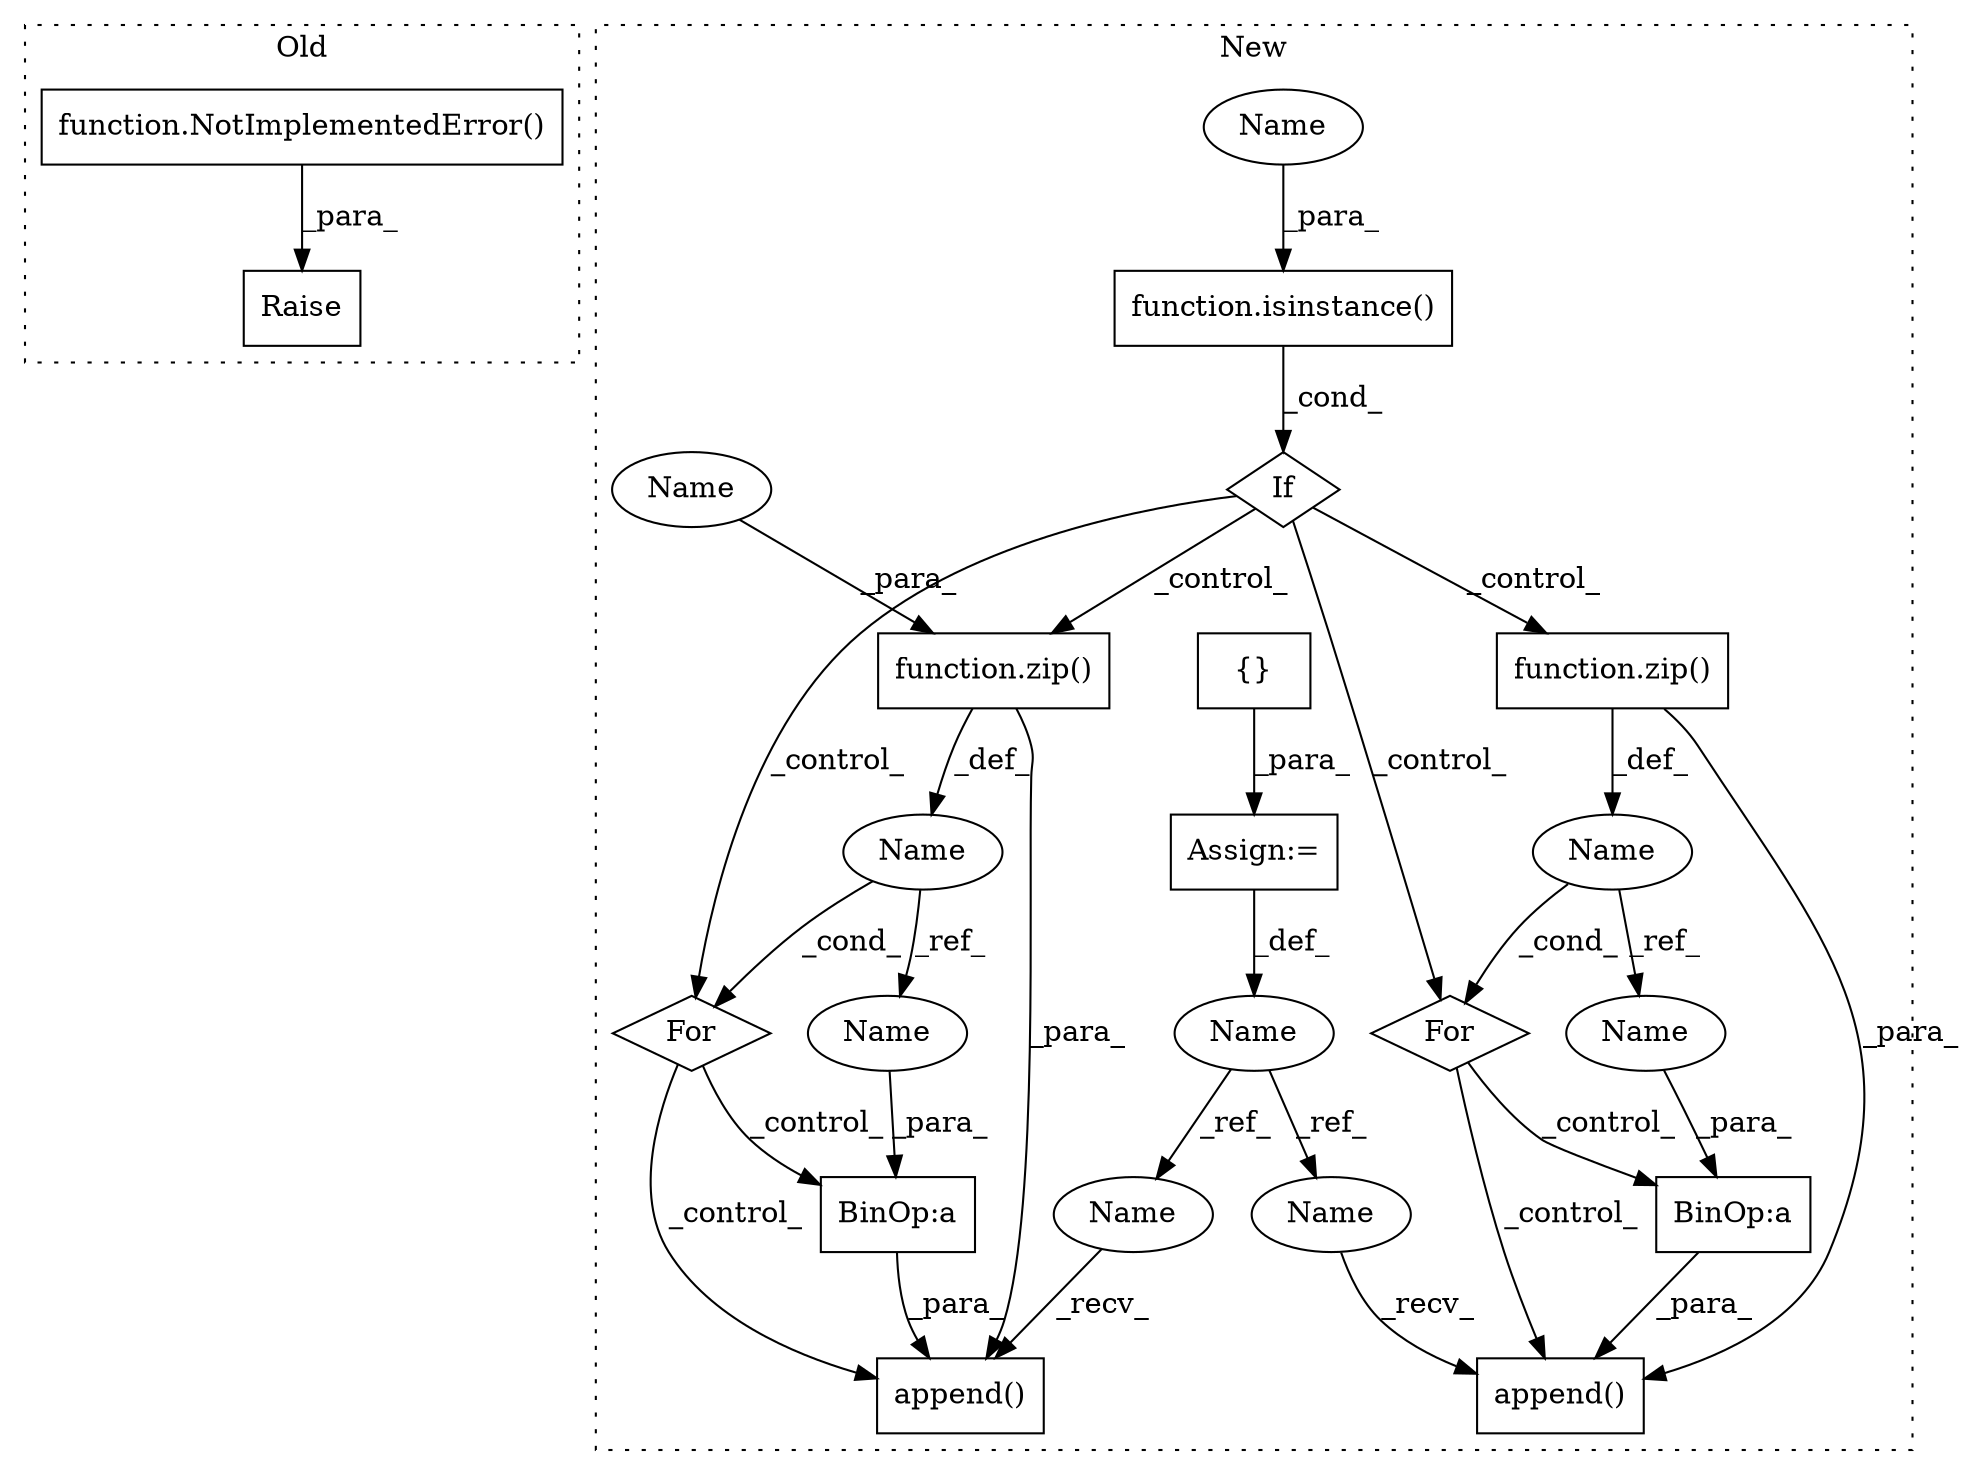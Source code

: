 digraph G {
subgraph cluster0 {
1 [label="Raise" a="91" s="13979" l="6" shape="box"];
6 [label="function.NotImplementedError()" a="75" s="13985" l="21" shape="box"];
label = "Old";
style="dotted";
}
subgraph cluster1 {
2 [label="function.zip()" a="75" s="14250,14276" l="4,1" shape="box"];
3 [label="If" a="96" s="14012" l="3" shape="diamond"];
4 [label="function.isinstance()" a="75" s="14015,14043" l="11,1" shape="box"];
5 [label="For" a="107" s="14219,14277" l="4,18" shape="diamond"];
7 [label="function.zip()" a="75" s="14089,14126" l="4,1" shape="box"];
8 [label="For" a="107" s="14058,14127" l="4,18" shape="diamond"];
9 [label="BinOp:a" a="82" s="14177" l="3" shape="box"];
10 [label="BinOp:a" a="82" s="14327" l="3" shape="box"];
11 [label="append()" a="75" s="14295,14341" l="22,1" shape="box"];
12 [label="{}" a="59" s="14001,14001" l="2,1" shape="box"];
13 [label="append()" a="75" s="14145,14191" l="22,1" shape="box"];
14 [label="Name" a="87" s="13984" l="14" shape="ellipse"];
15 [label="Name" a="87" s="14074" l="11" shape="ellipse"];
16 [label="Name" a="87" s="14235" l="11" shape="ellipse"];
17 [label="Assign:=" a="68" s="13998" l="3" shape="box"];
18 [label="Name" a="87" s="14180" l="11" shape="ellipse"];
19 [label="Name" a="87" s="14271" l="5" shape="ellipse"];
20 [label="Name" a="87" s="14026" l="5" shape="ellipse"];
21 [label="Name" a="87" s="14295" l="14" shape="ellipse"];
22 [label="Name" a="87" s="14145" l="14" shape="ellipse"];
23 [label="Name" a="87" s="14330" l="11" shape="ellipse"];
label = "New";
style="dotted";
}
2 -> 11 [label="_para_"];
2 -> 16 [label="_def_"];
3 -> 8 [label="_control_"];
3 -> 5 [label="_control_"];
3 -> 7 [label="_control_"];
3 -> 2 [label="_control_"];
4 -> 3 [label="_cond_"];
5 -> 11 [label="_control_"];
5 -> 10 [label="_control_"];
6 -> 1 [label="_para_"];
7 -> 13 [label="_para_"];
7 -> 15 [label="_def_"];
8 -> 13 [label="_control_"];
8 -> 9 [label="_control_"];
9 -> 13 [label="_para_"];
10 -> 11 [label="_para_"];
12 -> 17 [label="_para_"];
14 -> 22 [label="_ref_"];
14 -> 21 [label="_ref_"];
15 -> 8 [label="_cond_"];
15 -> 18 [label="_ref_"];
16 -> 23 [label="_ref_"];
16 -> 5 [label="_cond_"];
17 -> 14 [label="_def_"];
18 -> 9 [label="_para_"];
19 -> 2 [label="_para_"];
20 -> 4 [label="_para_"];
21 -> 11 [label="_recv_"];
22 -> 13 [label="_recv_"];
23 -> 10 [label="_para_"];
}